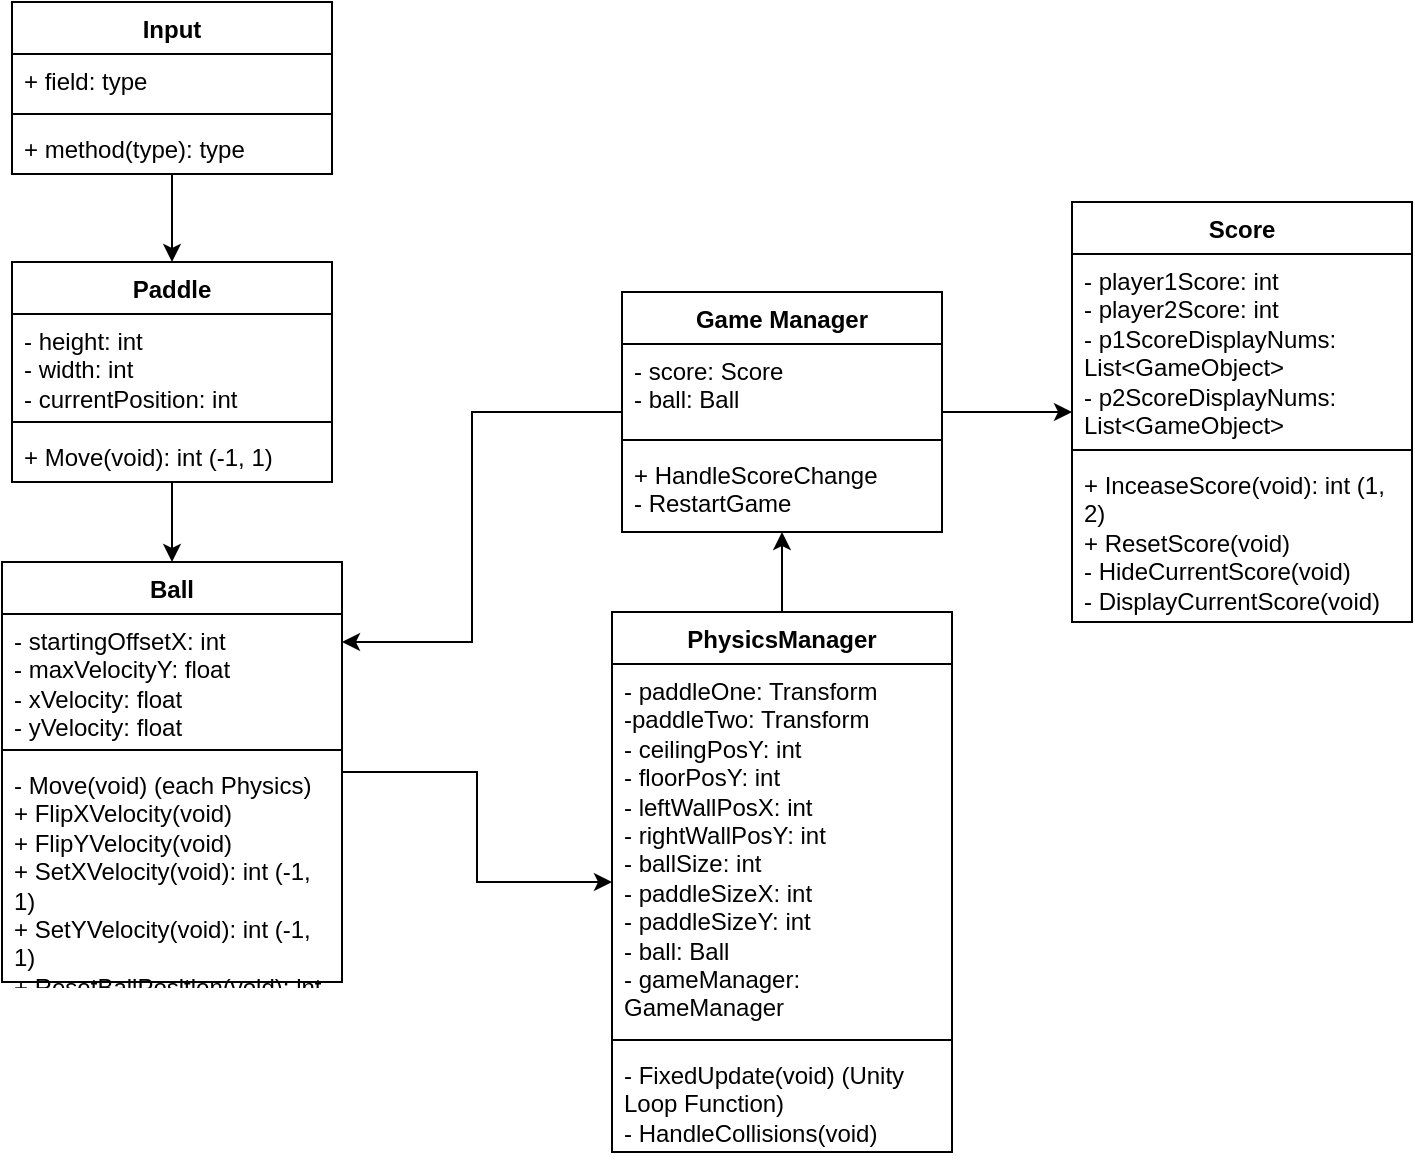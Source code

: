 <mxfile version="23.1.5" type="device">
  <diagram name="Page-1" id="hOQSt2M8NXj7ab4ly8Tu">
    <mxGraphModel dx="2074" dy="782" grid="1" gridSize="10" guides="1" tooltips="1" connect="1" arrows="1" fold="1" page="1" pageScale="1" pageWidth="850" pageHeight="1100" math="0" shadow="0">
      <root>
        <mxCell id="0" />
        <mxCell id="1" parent="0" />
        <mxCell id="CWXw3qoEPfl9kFRMAjqj-16" style="edgeStyle=orthogonalEdgeStyle;rounded=0;orthogonalLoop=1;jettySize=auto;html=1;" parent="1" source="CWXw3qoEPfl9kFRMAjqj-8" target="CWXw3qoEPfl9kFRMAjqj-17" edge="1">
          <mxGeometry relative="1" as="geometry">
            <mxPoint x="150" y="240" as="targetPoint" />
          </mxGeometry>
        </mxCell>
        <mxCell id="CWXw3qoEPfl9kFRMAjqj-8" value="Input" style="swimlane;fontStyle=1;align=center;verticalAlign=top;childLayout=stackLayout;horizontal=1;startSize=26;horizontalStack=0;resizeParent=1;resizeParentMax=0;resizeLast=0;collapsible=1;marginBottom=0;whiteSpace=wrap;html=1;" parent="1" vertex="1">
          <mxGeometry x="70" y="40" width="160" height="86" as="geometry" />
        </mxCell>
        <mxCell id="CWXw3qoEPfl9kFRMAjqj-9" value="+ field: type" style="text;strokeColor=none;fillColor=none;align=left;verticalAlign=top;spacingLeft=4;spacingRight=4;overflow=hidden;rotatable=0;points=[[0,0.5],[1,0.5]];portConstraint=eastwest;whiteSpace=wrap;html=1;" parent="CWXw3qoEPfl9kFRMAjqj-8" vertex="1">
          <mxGeometry y="26" width="160" height="26" as="geometry" />
        </mxCell>
        <mxCell id="CWXw3qoEPfl9kFRMAjqj-10" value="" style="line;strokeWidth=1;fillColor=none;align=left;verticalAlign=middle;spacingTop=-1;spacingLeft=3;spacingRight=3;rotatable=0;labelPosition=right;points=[];portConstraint=eastwest;strokeColor=inherit;" parent="CWXw3qoEPfl9kFRMAjqj-8" vertex="1">
          <mxGeometry y="52" width="160" height="8" as="geometry" />
        </mxCell>
        <mxCell id="CWXw3qoEPfl9kFRMAjqj-11" value="+ method(type): type" style="text;strokeColor=none;fillColor=none;align=left;verticalAlign=top;spacingLeft=4;spacingRight=4;overflow=hidden;rotatable=0;points=[[0,0.5],[1,0.5]];portConstraint=eastwest;whiteSpace=wrap;html=1;" parent="CWXw3qoEPfl9kFRMAjqj-8" vertex="1">
          <mxGeometry y="60" width="160" height="26" as="geometry" />
        </mxCell>
        <mxCell id="CWXw3qoEPfl9kFRMAjqj-25" value="" style="edgeStyle=orthogonalEdgeStyle;rounded=0;orthogonalLoop=1;jettySize=auto;html=1;" parent="1" source="CWXw3qoEPfl9kFRMAjqj-17" target="CWXw3qoEPfl9kFRMAjqj-21" edge="1">
          <mxGeometry relative="1" as="geometry" />
        </mxCell>
        <mxCell id="CWXw3qoEPfl9kFRMAjqj-17" value="Paddle" style="swimlane;fontStyle=1;align=center;verticalAlign=top;childLayout=stackLayout;horizontal=1;startSize=26;horizontalStack=0;resizeParent=1;resizeParentMax=0;resizeLast=0;collapsible=1;marginBottom=0;whiteSpace=wrap;html=1;" parent="1" vertex="1">
          <mxGeometry x="70" y="170" width="160" height="110" as="geometry" />
        </mxCell>
        <mxCell id="CWXw3qoEPfl9kFRMAjqj-18" value="&lt;div&gt;- height: int&lt;/div&gt;&lt;div&gt;- width: int&lt;/div&gt;&lt;div&gt;- currentPosition: int&lt;br&gt;&lt;/div&gt;" style="text;strokeColor=none;fillColor=none;align=left;verticalAlign=top;spacingLeft=4;spacingRight=4;overflow=hidden;rotatable=0;points=[[0,0.5],[1,0.5]];portConstraint=eastwest;whiteSpace=wrap;html=1;" parent="CWXw3qoEPfl9kFRMAjqj-17" vertex="1">
          <mxGeometry y="26" width="160" height="50" as="geometry" />
        </mxCell>
        <mxCell id="CWXw3qoEPfl9kFRMAjqj-19" value="" style="line;strokeWidth=1;fillColor=none;align=left;verticalAlign=middle;spacingTop=-1;spacingLeft=3;spacingRight=3;rotatable=0;labelPosition=right;points=[];portConstraint=eastwest;strokeColor=inherit;" parent="CWXw3qoEPfl9kFRMAjqj-17" vertex="1">
          <mxGeometry y="76" width="160" height="8" as="geometry" />
        </mxCell>
        <mxCell id="CWXw3qoEPfl9kFRMAjqj-20" value="&lt;div&gt;+ Move(void): int (-1, 1)&lt;/div&gt;" style="text;strokeColor=none;fillColor=none;align=left;verticalAlign=top;spacingLeft=4;spacingRight=4;overflow=hidden;rotatable=0;points=[[0,0.5],[1,0.5]];portConstraint=eastwest;whiteSpace=wrap;html=1;" parent="CWXw3qoEPfl9kFRMAjqj-17" vertex="1">
          <mxGeometry y="84" width="160" height="26" as="geometry" />
        </mxCell>
        <mxCell id="-7gD5l3dirjuhuBh_b0H-9" style="edgeStyle=orthogonalEdgeStyle;rounded=0;orthogonalLoop=1;jettySize=auto;html=1;" edge="1" parent="1" source="CWXw3qoEPfl9kFRMAjqj-21" target="CWXw3qoEPfl9kFRMAjqj-36">
          <mxGeometry relative="1" as="geometry" />
        </mxCell>
        <mxCell id="CWXw3qoEPfl9kFRMAjqj-21" value="Ball" style="swimlane;fontStyle=1;align=center;verticalAlign=top;childLayout=stackLayout;horizontal=1;startSize=26;horizontalStack=0;resizeParent=1;resizeParentMax=0;resizeLast=0;collapsible=1;marginBottom=0;whiteSpace=wrap;html=1;" parent="1" vertex="1">
          <mxGeometry x="65" y="320" width="170" height="210" as="geometry" />
        </mxCell>
        <mxCell id="CWXw3qoEPfl9kFRMAjqj-22" value="&lt;div&gt;- startingOffsetX: int&lt;/div&gt;&lt;div&gt;- maxVelocityY: float&lt;/div&gt;&lt;div&gt;- xVelocity: float&lt;/div&gt;&lt;div&gt;- yVelocity: float&lt;br&gt;&lt;/div&gt;" style="text;strokeColor=none;fillColor=none;align=left;verticalAlign=top;spacingLeft=4;spacingRight=4;overflow=hidden;rotatable=0;points=[[0,0.5],[1,0.5]];portConstraint=eastwest;whiteSpace=wrap;html=1;" parent="CWXw3qoEPfl9kFRMAjqj-21" vertex="1">
          <mxGeometry y="26" width="170" height="64" as="geometry" />
        </mxCell>
        <mxCell id="CWXw3qoEPfl9kFRMAjqj-23" value="" style="line;strokeWidth=1;fillColor=none;align=left;verticalAlign=middle;spacingTop=-1;spacingLeft=3;spacingRight=3;rotatable=0;labelPosition=right;points=[];portConstraint=eastwest;strokeColor=inherit;" parent="CWXw3qoEPfl9kFRMAjqj-21" vertex="1">
          <mxGeometry y="90" width="170" height="8" as="geometry" />
        </mxCell>
        <mxCell id="CWXw3qoEPfl9kFRMAjqj-24" value="&lt;div&gt;- Move(void) (each Physics)&lt;br&gt;&lt;/div&gt;&lt;div&gt;+ FlipXVelocity(void)&lt;/div&gt;&lt;div&gt;+ FlipYVelocity(void)&lt;/div&gt;&lt;div&gt;+ SetXVelocity(void): int (-1, 1)&lt;/div&gt;&lt;div&gt;+ SetYVelocity(void): int (-1, 1)&lt;br&gt;&lt;/div&gt;&lt;div&gt;+ ResetBallPosition(void): int (1, 2)&lt;br&gt;&lt;/div&gt;" style="text;strokeColor=none;fillColor=none;align=left;verticalAlign=top;spacingLeft=4;spacingRight=4;overflow=hidden;rotatable=0;points=[[0,0.5],[1,0.5]];portConstraint=eastwest;whiteSpace=wrap;html=1;" parent="CWXw3qoEPfl9kFRMAjqj-21" vertex="1">
          <mxGeometry y="98" width="170" height="112" as="geometry" />
        </mxCell>
        <mxCell id="CWXw3qoEPfl9kFRMAjqj-31" value="&lt;div&gt;Score&lt;/div&gt;" style="swimlane;fontStyle=1;align=center;verticalAlign=top;childLayout=stackLayout;horizontal=1;startSize=26;horizontalStack=0;resizeParent=1;resizeParentMax=0;resizeLast=0;collapsible=1;marginBottom=0;whiteSpace=wrap;html=1;" parent="1" vertex="1">
          <mxGeometry x="600" y="140" width="170" height="210" as="geometry" />
        </mxCell>
        <mxCell id="CWXw3qoEPfl9kFRMAjqj-32" value="&lt;div&gt;- player1Score: int&lt;br&gt;&lt;/div&gt;&lt;div&gt;- player2Score: int&lt;br&gt;&lt;/div&gt;&lt;div&gt;- p1ScoreDisplayNums: List&amp;lt;GameObject&amp;gt;&lt;br&gt;&lt;/div&gt;&lt;div&gt;- p2ScoreDisplayNums: List&amp;lt;GameObject&amp;gt;&lt;br&gt;&lt;/div&gt;" style="text;strokeColor=none;fillColor=none;align=left;verticalAlign=top;spacingLeft=4;spacingRight=4;overflow=hidden;rotatable=0;points=[[0,0.5],[1,0.5]];portConstraint=eastwest;whiteSpace=wrap;html=1;" parent="CWXw3qoEPfl9kFRMAjqj-31" vertex="1">
          <mxGeometry y="26" width="170" height="94" as="geometry" />
        </mxCell>
        <mxCell id="CWXw3qoEPfl9kFRMAjqj-33" value="" style="line;strokeWidth=1;fillColor=none;align=left;verticalAlign=middle;spacingTop=-1;spacingLeft=3;spacingRight=3;rotatable=0;labelPosition=right;points=[];portConstraint=eastwest;strokeColor=inherit;" parent="CWXw3qoEPfl9kFRMAjqj-31" vertex="1">
          <mxGeometry y="120" width="170" height="8" as="geometry" />
        </mxCell>
        <mxCell id="CWXw3qoEPfl9kFRMAjqj-34" value="&lt;div&gt;+ InceaseScore(void): int (1, 2)&lt;/div&gt;&lt;div&gt;+ ResetScore(void)&lt;br&gt;&lt;/div&gt;&lt;div&gt;- HideCurrentScore(void)&lt;/div&gt;&lt;div&gt;- DisplayCurrentScore(void)&lt;br&gt;&lt;/div&gt;" style="text;strokeColor=none;fillColor=none;align=left;verticalAlign=top;spacingLeft=4;spacingRight=4;overflow=hidden;rotatable=0;points=[[0,0.5],[1,0.5]];portConstraint=eastwest;whiteSpace=wrap;html=1;" parent="CWXw3qoEPfl9kFRMAjqj-31" vertex="1">
          <mxGeometry y="128" width="170" height="82" as="geometry" />
        </mxCell>
        <mxCell id="-7gD5l3dirjuhuBh_b0H-8" style="edgeStyle=orthogonalEdgeStyle;rounded=0;orthogonalLoop=1;jettySize=auto;html=1;" edge="1" parent="1" source="CWXw3qoEPfl9kFRMAjqj-36" target="-7gD5l3dirjuhuBh_b0H-1">
          <mxGeometry relative="1" as="geometry" />
        </mxCell>
        <mxCell id="CWXw3qoEPfl9kFRMAjqj-36" value="&lt;div&gt;PhysicsManager&lt;/div&gt;" style="swimlane;fontStyle=1;align=center;verticalAlign=top;childLayout=stackLayout;horizontal=1;startSize=26;horizontalStack=0;resizeParent=1;resizeParentMax=0;resizeLast=0;collapsible=1;marginBottom=0;whiteSpace=wrap;html=1;" parent="1" vertex="1">
          <mxGeometry x="370" y="345" width="170" height="270" as="geometry" />
        </mxCell>
        <mxCell id="CWXw3qoEPfl9kFRMAjqj-37" value="&lt;div&gt;- paddleOne: Transform&lt;/div&gt;&lt;div&gt;-paddleTwo: Transform&lt;br&gt;&lt;/div&gt;&lt;div&gt;- ceilingPosY: int&lt;/div&gt;&lt;div&gt;- floorPosY: int&lt;br&gt;&lt;/div&gt;&lt;div&gt;- leftWallPosX: int&lt;/div&gt;&lt;div&gt;- rightWallPosY: int&lt;br&gt;&lt;/div&gt;&lt;div&gt;- ballSize: int&lt;br&gt;&lt;/div&gt;&lt;div&gt;- paddleSizeX: int&lt;/div&gt;&lt;div&gt;- paddleSizeY: int&lt;/div&gt;&lt;div&gt;- ball: Ball&lt;br&gt;&lt;/div&gt;&lt;div&gt;- gameManager: GameManager&lt;br&gt;&lt;/div&gt;" style="text;strokeColor=none;fillColor=none;align=left;verticalAlign=top;spacingLeft=4;spacingRight=4;overflow=hidden;rotatable=0;points=[[0,0.5],[1,0.5]];portConstraint=eastwest;whiteSpace=wrap;html=1;" parent="CWXw3qoEPfl9kFRMAjqj-36" vertex="1">
          <mxGeometry y="26" width="170" height="184" as="geometry" />
        </mxCell>
        <mxCell id="CWXw3qoEPfl9kFRMAjqj-38" value="" style="line;strokeWidth=1;fillColor=none;align=left;verticalAlign=middle;spacingTop=-1;spacingLeft=3;spacingRight=3;rotatable=0;labelPosition=right;points=[];portConstraint=eastwest;strokeColor=inherit;" parent="CWXw3qoEPfl9kFRMAjqj-36" vertex="1">
          <mxGeometry y="210" width="170" height="8" as="geometry" />
        </mxCell>
        <mxCell id="CWXw3qoEPfl9kFRMAjqj-39" value="&lt;div&gt;- FixedUpdate(void) (Unity Loop Function)&lt;br&gt;&lt;/div&gt;&lt;div&gt;- HandleCollisions(void)&lt;/div&gt;" style="text;strokeColor=none;fillColor=none;align=left;verticalAlign=top;spacingLeft=4;spacingRight=4;overflow=hidden;rotatable=0;points=[[0,0.5],[1,0.5]];portConstraint=eastwest;whiteSpace=wrap;html=1;" parent="CWXw3qoEPfl9kFRMAjqj-36" vertex="1">
          <mxGeometry y="218" width="170" height="52" as="geometry" />
        </mxCell>
        <mxCell id="-7gD5l3dirjuhuBh_b0H-6" style="edgeStyle=orthogonalEdgeStyle;rounded=0;orthogonalLoop=1;jettySize=auto;html=1;" edge="1" parent="1" source="-7gD5l3dirjuhuBh_b0H-1" target="CWXw3qoEPfl9kFRMAjqj-31">
          <mxGeometry relative="1" as="geometry" />
        </mxCell>
        <mxCell id="-7gD5l3dirjuhuBh_b0H-10" style="edgeStyle=orthogonalEdgeStyle;rounded=0;orthogonalLoop=1;jettySize=auto;html=1;" edge="1" parent="1" source="-7gD5l3dirjuhuBh_b0H-1" target="CWXw3qoEPfl9kFRMAjqj-21">
          <mxGeometry relative="1" as="geometry">
            <Array as="points">
              <mxPoint x="300" y="245" />
              <mxPoint x="300" y="360" />
            </Array>
          </mxGeometry>
        </mxCell>
        <mxCell id="-7gD5l3dirjuhuBh_b0H-1" value="Game Manager" style="swimlane;fontStyle=1;align=center;verticalAlign=top;childLayout=stackLayout;horizontal=1;startSize=26;horizontalStack=0;resizeParent=1;resizeParentMax=0;resizeLast=0;collapsible=1;marginBottom=0;whiteSpace=wrap;html=1;" vertex="1" parent="1">
          <mxGeometry x="375" y="185" width="160" height="120" as="geometry" />
        </mxCell>
        <mxCell id="-7gD5l3dirjuhuBh_b0H-2" value="&lt;div&gt;- score: Score&lt;br&gt;&lt;/div&gt;&lt;div&gt;- ball: Ball&lt;/div&gt;" style="text;strokeColor=none;fillColor=none;align=left;verticalAlign=top;spacingLeft=4;spacingRight=4;overflow=hidden;rotatable=0;points=[[0,0.5],[1,0.5]];portConstraint=eastwest;whiteSpace=wrap;html=1;" vertex="1" parent="-7gD5l3dirjuhuBh_b0H-1">
          <mxGeometry y="26" width="160" height="44" as="geometry" />
        </mxCell>
        <mxCell id="-7gD5l3dirjuhuBh_b0H-3" value="" style="line;strokeWidth=1;fillColor=none;align=left;verticalAlign=middle;spacingTop=-1;spacingLeft=3;spacingRight=3;rotatable=0;labelPosition=right;points=[];portConstraint=eastwest;strokeColor=inherit;" vertex="1" parent="-7gD5l3dirjuhuBh_b0H-1">
          <mxGeometry y="70" width="160" height="8" as="geometry" />
        </mxCell>
        <mxCell id="-7gD5l3dirjuhuBh_b0H-4" value="&lt;div&gt;+ HandleScoreChange&lt;/div&gt;&lt;div&gt;- RestartGame&lt;br&gt;&lt;/div&gt;" style="text;strokeColor=none;fillColor=none;align=left;verticalAlign=top;spacingLeft=4;spacingRight=4;overflow=hidden;rotatable=0;points=[[0,0.5],[1,0.5]];portConstraint=eastwest;whiteSpace=wrap;html=1;" vertex="1" parent="-7gD5l3dirjuhuBh_b0H-1">
          <mxGeometry y="78" width="160" height="42" as="geometry" />
        </mxCell>
      </root>
    </mxGraphModel>
  </diagram>
</mxfile>
